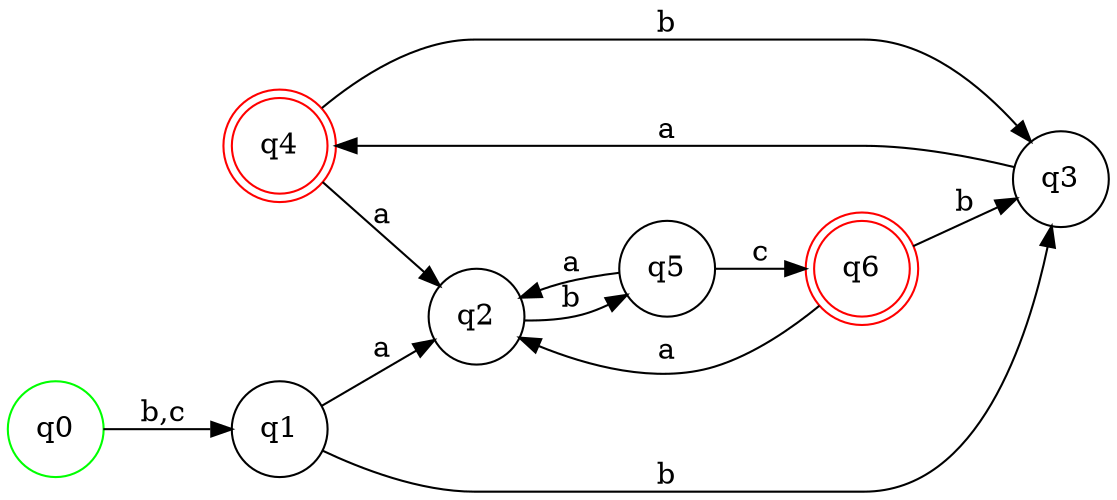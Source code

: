 digraph G{
  rankdir=LR;
  node [shape = doublecircle] q4, q6;
  node [shape = circle];
  q0 [color = green];
  q4, q6[color = red];

  q0 -> q1 [label = "b,c"];
  
  q1 -> q2 [label = "a"];
  q1 -> q3 [label = "b"];
  
  q2 -> q5 [label = "b"];
  q5 -> q2 [label = "a"];
  q5 -> q6 [label = "c"];
  q6 -> q2 [label = "a"];
  
  q6 -> q3 [label = "b"];
  q3 -> q4 [label = "a"];
  q4 -> q3 [label = "b"];
  
  q4 -> q2 [label = "a"];
}
